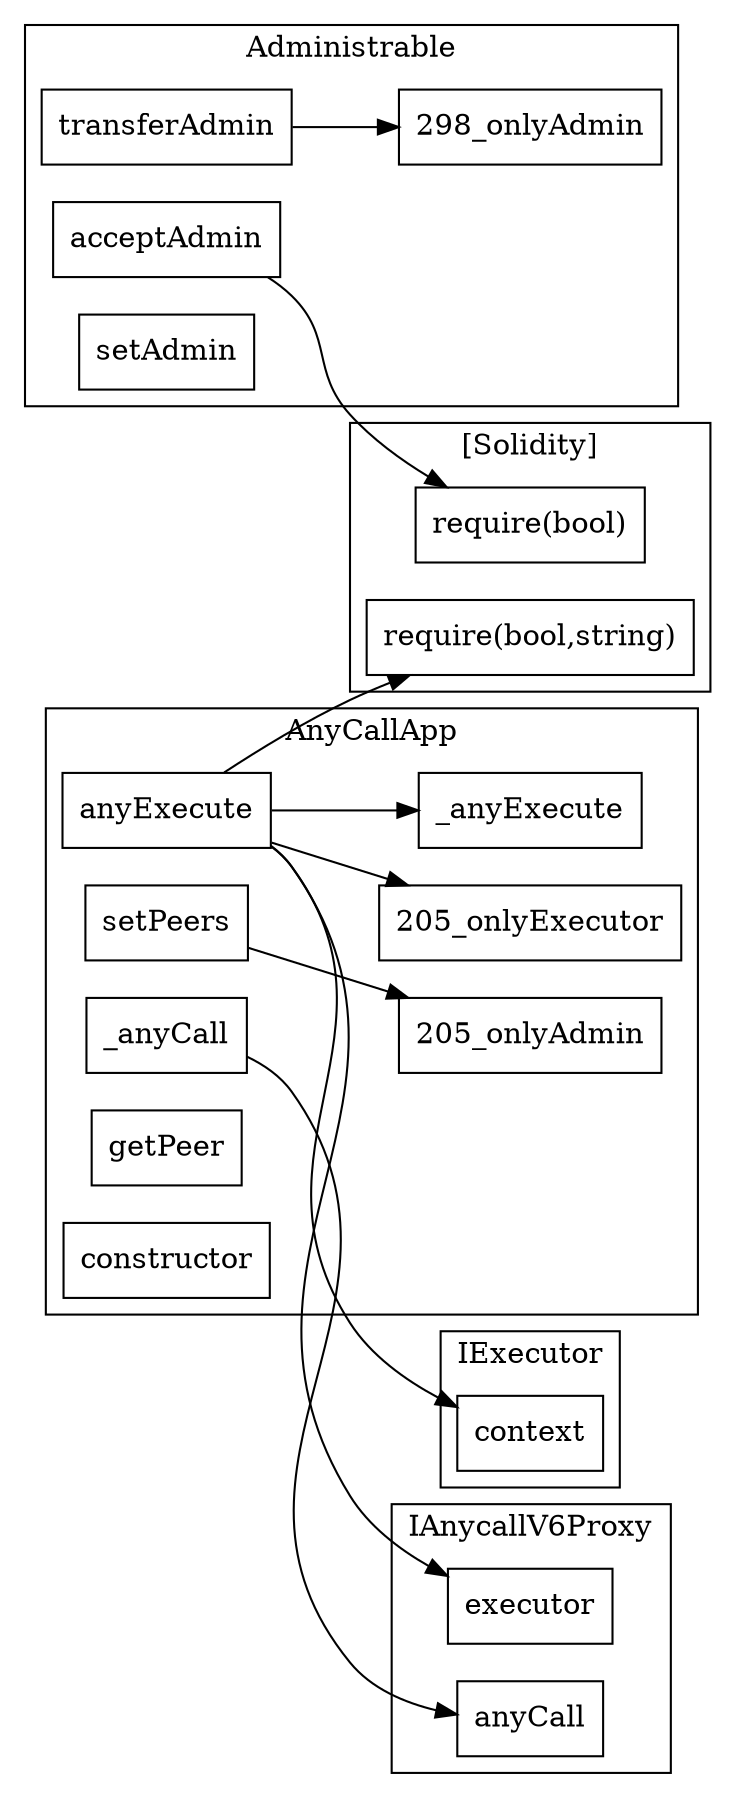 strict digraph {
rankdir="LR"
node [shape=box]
subgraph cluster_298_Administrable {
label = "Administrable"
"298_acceptAdmin" [label="acceptAdmin"]
"298_transferAdmin" [label="transferAdmin"]
"298_setAdmin" [label="setAdmin"]
"298_transferAdmin" -> "298_onlyAdmin"
}subgraph cluster_331_IExecutor {
label = "IExecutor"
"331_context" [label="context"]
}subgraph cluster_205_AnyCallApp {
label = "AnyCallApp"
"205_anyExecute" [label="anyExecute"]
"205__anyCall" [label="_anyCall"]
"205_setPeers" [label="setPeers"]
"205__anyExecute" [label="_anyExecute"]
"205_getPeer" [label="getPeer"]
"205_constructor" [label="constructor"]
"205_anyExecute" -> "205__anyExecute"
"205_anyExecute" -> "205_onlyExecutor"
"205_setPeers" -> "205_onlyAdmin"
}subgraph cluster_319_IAnycallV6Proxy {
label = "IAnycallV6Proxy"
"319_anyCall" [label="anyCall"]
"319_executor" [label="executor"]
}subgraph cluster_solidity {
label = "[Solidity]"
"require(bool)" 
"require(bool,string)" 
"298_acceptAdmin" -> "require(bool)"
"205_anyExecute" -> "require(bool,string)"
}"205_anyExecute" -> "319_executor"
"205__anyCall" -> "319_anyCall"
"205_anyExecute" -> "331_context"
}